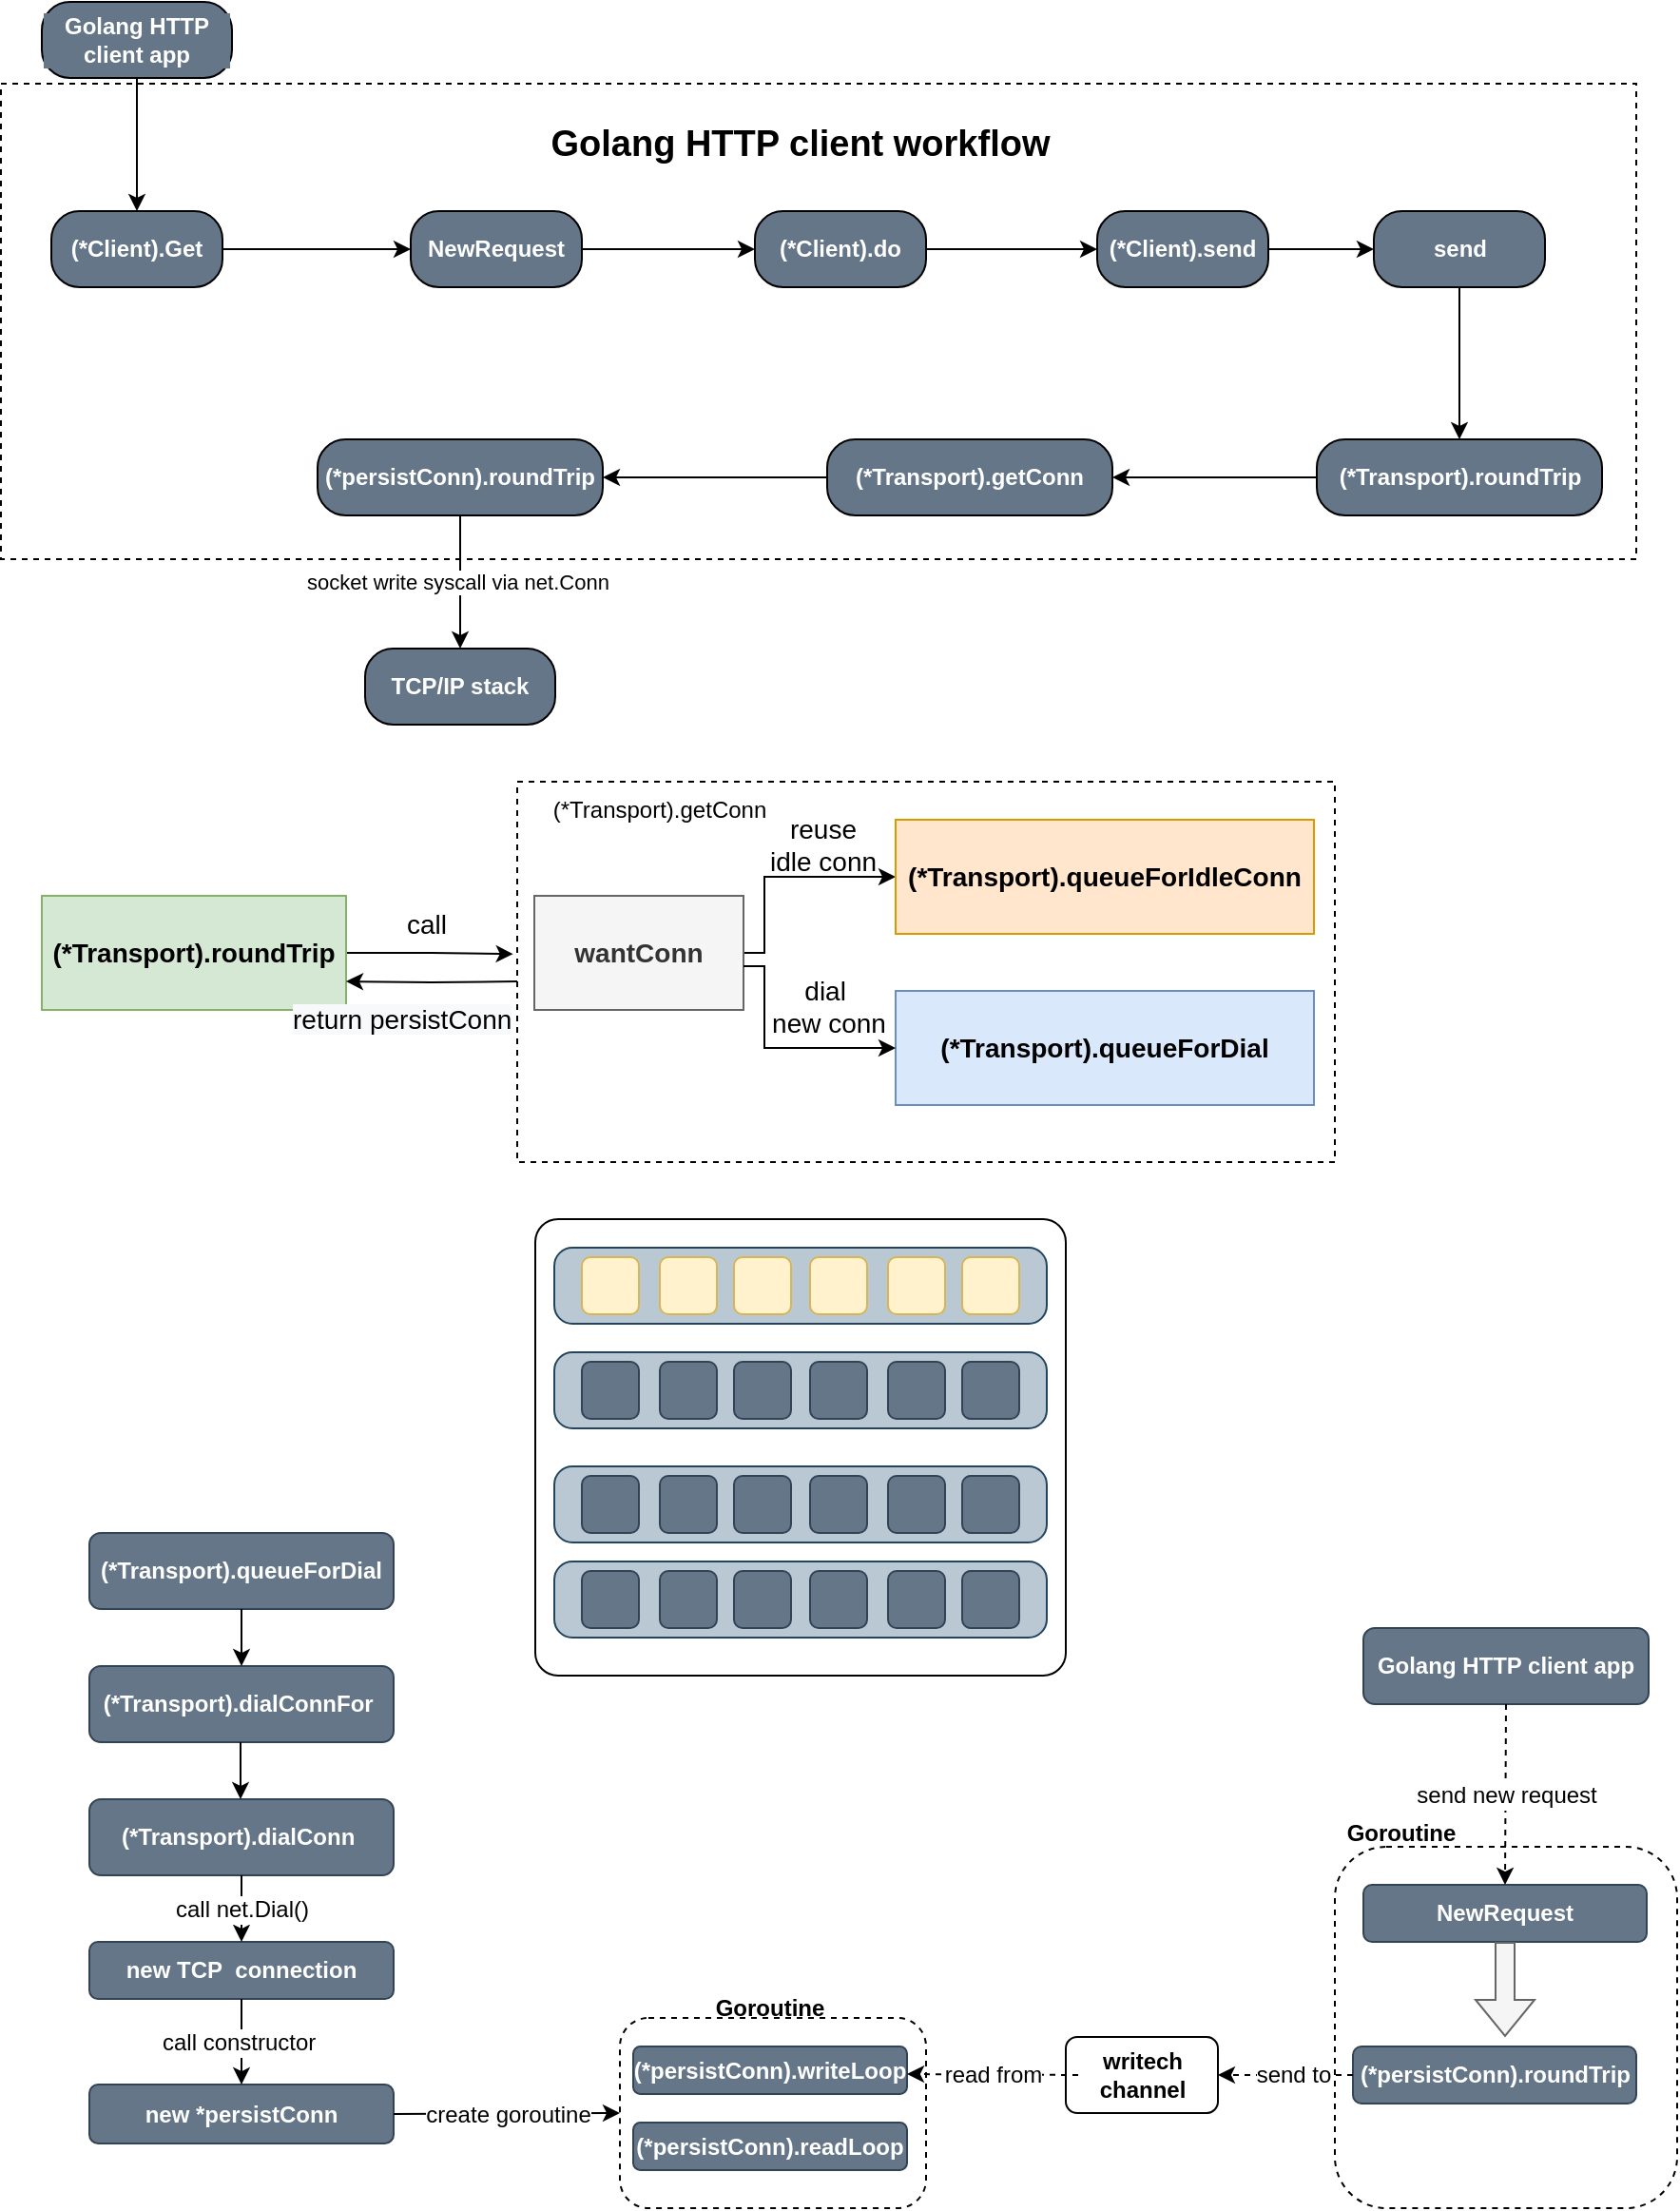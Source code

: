<mxfile version="15.8.8" type="github">
  <diagram id="J2EWIxKZFVFp0aU-S5zG" name="Page-1">
    <mxGraphModel dx="1209" dy="1821" grid="1" gridSize="10" guides="1" tooltips="1" connect="1" arrows="1" fold="1" page="1" pageScale="1" pageWidth="827" pageHeight="1169" background="none" math="0" shadow="0">
      <root>
        <mxCell id="0" />
        <mxCell id="1" parent="0" />
        <mxCell id="nPq5z5EwJPDNXG9xJYMo-1" value="" style="rounded=0;whiteSpace=wrap;html=1;dashed=1;" parent="1" vertex="1">
          <mxGeometry x="33.5" y="33" width="860" height="250" as="geometry" />
        </mxCell>
        <mxCell id="6nx5Ef50IVuq_1JzivEW-11" value="" style="edgeStyle=orthogonalEdgeStyle;rounded=0;orthogonalLoop=1;jettySize=auto;html=1;entryX=-0.005;entryY=0.453;entryDx=0;entryDy=0;entryPerimeter=0;" parent="1" source="6nx5Ef50IVuq_1JzivEW-2" target="6nx5Ef50IVuq_1JzivEW-3" edge="1">
          <mxGeometry relative="1" as="geometry" />
        </mxCell>
        <mxCell id="6nx5Ef50IVuq_1JzivEW-2" value="(*Transport).roundTrip" style="rounded=1;whiteSpace=wrap;html=1;arcSize=0;fontSize=14;fontStyle=1;fillColor=#d5e8d4;strokeColor=#82b366;" parent="1" vertex="1">
          <mxGeometry x="55" y="460" width="160" height="60" as="geometry" />
        </mxCell>
        <mxCell id="6nx5Ef50IVuq_1JzivEW-3" value="" style="rounded=0;whiteSpace=wrap;html=1;dashed=1;" parent="1" vertex="1">
          <mxGeometry x="305" y="400" width="430" height="200" as="geometry" />
        </mxCell>
        <mxCell id="6nx5Ef50IVuq_1JzivEW-8" value="" style="edgeStyle=orthogonalEdgeStyle;rounded=0;orthogonalLoop=1;jettySize=auto;html=1;entryX=0;entryY=0.5;entryDx=0;entryDy=0;" parent="1" source="6nx5Ef50IVuq_1JzivEW-4" target="6nx5Ef50IVuq_1JzivEW-6" edge="1">
          <mxGeometry relative="1" as="geometry">
            <Array as="points">
              <mxPoint x="435" y="490" />
              <mxPoint x="435" y="450" />
            </Array>
          </mxGeometry>
        </mxCell>
        <mxCell id="6nx5Ef50IVuq_1JzivEW-4" value="wantConn" style="rounded=1;whiteSpace=wrap;html=1;arcSize=0;fontSize=14;fontStyle=1;fillColor=#f5f5f5;strokeColor=#666666;fontColor=#333333;" parent="1" vertex="1">
          <mxGeometry x="314" y="460" width="110" height="60" as="geometry" />
        </mxCell>
        <mxCell id="6nx5Ef50IVuq_1JzivEW-5" value="(*Transport).getConn" style="text;html=1;strokeColor=none;fillColor=none;align=center;verticalAlign=middle;whiteSpace=wrap;rounded=0;dashed=1;" parent="1" vertex="1">
          <mxGeometry x="315" y="400" width="130" height="30" as="geometry" />
        </mxCell>
        <mxCell id="6nx5Ef50IVuq_1JzivEW-6" value="(*Transport).queueForIdleConn" style="rounded=1;whiteSpace=wrap;html=1;arcSize=0;fontSize=14;fontStyle=1;fillColor=#ffe6cc;strokeColor=#d79b00;" parent="1" vertex="1">
          <mxGeometry x="504" y="420" width="220" height="60" as="geometry" />
        </mxCell>
        <mxCell id="6nx5Ef50IVuq_1JzivEW-7" value="(*Transport).queueForDial" style="rounded=1;whiteSpace=wrap;html=1;arcSize=0;fontSize=14;fontStyle=1;fillColor=#dae8fc;strokeColor=#6c8ebf;" parent="1" vertex="1">
          <mxGeometry x="504" y="510" width="220" height="60" as="geometry" />
        </mxCell>
        <mxCell id="6nx5Ef50IVuq_1JzivEW-10" value="" style="edgeStyle=orthogonalEdgeStyle;rounded=0;orthogonalLoop=1;jettySize=auto;html=1;entryX=0;entryY=0.5;entryDx=0;entryDy=0;" parent="1" target="6nx5Ef50IVuq_1JzivEW-7" edge="1">
          <mxGeometry relative="1" as="geometry">
            <mxPoint x="424" y="497" as="sourcePoint" />
            <mxPoint x="514" y="470" as="targetPoint" />
            <Array as="points">
              <mxPoint x="435" y="497" />
              <mxPoint x="435" y="540" />
            </Array>
          </mxGeometry>
        </mxCell>
        <mxCell id="6nx5Ef50IVuq_1JzivEW-12" value="" style="edgeStyle=orthogonalEdgeStyle;rounded=0;orthogonalLoop=1;jettySize=auto;html=1;entryX=1;entryY=0.75;entryDx=0;entryDy=0;" parent="1" target="6nx5Ef50IVuq_1JzivEW-2" edge="1">
          <mxGeometry relative="1" as="geometry">
            <mxPoint x="305" y="505" as="sourcePoint" />
            <mxPoint x="225" y="505" as="targetPoint" />
          </mxGeometry>
        </mxCell>
        <mxCell id="6nx5Ef50IVuq_1JzivEW-13" value="&lt;span style=&quot;color: rgb(0 , 0 , 0) ; font-family: &amp;#34;helvetica&amp;#34; ; font-size: 14px ; font-style: normal ; letter-spacing: normal ; text-indent: 0px ; text-transform: none ; word-spacing: 0px ; background-color: rgb(248 , 249 , 250) ; display: inline ; float: none&quot;&gt;return persistConn&lt;/span&gt;" style="text;whiteSpace=wrap;html=1;fontStyle=0;align=left;" parent="1" vertex="1">
          <mxGeometry x="185" y="510" width="140" height="30" as="geometry" />
        </mxCell>
        <mxCell id="6nx5Ef50IVuq_1JzivEW-14" value="&lt;div style=&quot;text-align: center&quot;&gt;&lt;span style=&quot;font-size: 14px&quot;&gt;&lt;font face=&quot;helvetica&quot;&gt;call&lt;/font&gt;&lt;/span&gt;&lt;/div&gt;" style="text;whiteSpace=wrap;html=1;fontStyle=0" parent="1" vertex="1">
          <mxGeometry x="245" y="460" width="30" height="30" as="geometry" />
        </mxCell>
        <mxCell id="6nx5Ef50IVuq_1JzivEW-16" value="&lt;div style=&quot;text-align: center&quot;&gt;&lt;span style=&quot;font-size: 14px&quot;&gt;&lt;font face=&quot;helvetica&quot;&gt;reuse idle conn&lt;/font&gt;&lt;/span&gt;&lt;/div&gt;" style="text;whiteSpace=wrap;html=1;fontStyle=0" parent="1" vertex="1">
          <mxGeometry x="435" y="410" width="60" height="30" as="geometry" />
        </mxCell>
        <mxCell id="6nx5Ef50IVuq_1JzivEW-17" value="&lt;div&gt;&lt;span style=&quot;font-size: 14px&quot;&gt;&lt;font face=&quot;helvetica&quot;&gt;dial&amp;nbsp;&lt;/font&gt;&lt;/span&gt;&lt;/div&gt;&lt;div&gt;&lt;span style=&quot;font-size: 14px&quot;&gt;&lt;font face=&quot;helvetica&quot;&gt;new conn&lt;/font&gt;&lt;/span&gt;&lt;/div&gt;" style="text;whiteSpace=wrap;html=1;fontStyle=0;align=center;" parent="1" vertex="1">
          <mxGeometry x="434" y="495" width="70" height="31" as="geometry" />
        </mxCell>
        <mxCell id="Hpju6PKB836rXU66gbII-5" value="" style="rounded=1;whiteSpace=wrap;html=1;fontColor=default;strokeColor=default;fillColor=default;arcSize=5;" parent="1" vertex="1">
          <mxGeometry x="314.5" y="630" width="279" height="240" as="geometry" />
        </mxCell>
        <mxCell id="Hpju6PKB836rXU66gbII-6" value="" style="rounded=1;whiteSpace=wrap;html=1;strokeColor=#23445d;fillColor=#bac8d3;arcSize=24;fontColor=default;" parent="1" vertex="1">
          <mxGeometry x="324.5" y="645" width="259" height="40" as="geometry" />
        </mxCell>
        <mxCell id="Hpju6PKB836rXU66gbII-8" value="" style="rounded=1;whiteSpace=wrap;html=1;strokeColor=#d6b656;fillColor=#fff2cc;fontColor=default;" parent="1" vertex="1">
          <mxGeometry x="339" y="650" width="30" height="30" as="geometry" />
        </mxCell>
        <mxCell id="Hpju6PKB836rXU66gbII-9" value="" style="rounded=1;whiteSpace=wrap;html=1;strokeColor=#d6b656;fillColor=#fff2cc;fontColor=default;" parent="1" vertex="1">
          <mxGeometry x="380" y="650" width="30" height="30" as="geometry" />
        </mxCell>
        <mxCell id="Hpju6PKB836rXU66gbII-10" value="" style="rounded=1;whiteSpace=wrap;html=1;strokeColor=#d6b656;fillColor=#fff2cc;fontColor=default;" parent="1" vertex="1">
          <mxGeometry x="419" y="650" width="30" height="30" as="geometry" />
        </mxCell>
        <mxCell id="Hpju6PKB836rXU66gbII-11" value="" style="rounded=1;whiteSpace=wrap;html=1;strokeColor=#d6b656;fillColor=#fff2cc;fontColor=default;" parent="1" vertex="1">
          <mxGeometry x="459" y="650" width="30" height="30" as="geometry" />
        </mxCell>
        <mxCell id="Hpju6PKB836rXU66gbII-12" value="" style="rounded=1;whiteSpace=wrap;html=1;strokeColor=#d6b656;fillColor=#fff2cc;fontColor=default;" parent="1" vertex="1">
          <mxGeometry x="500" y="650" width="30" height="30" as="geometry" />
        </mxCell>
        <mxCell id="Hpju6PKB836rXU66gbII-13" value="" style="rounded=1;whiteSpace=wrap;html=1;strokeColor=#d6b656;fillColor=#fff2cc;fontColor=default;" parent="1" vertex="1">
          <mxGeometry x="539" y="650" width="30" height="30" as="geometry" />
        </mxCell>
        <mxCell id="Hpju6PKB836rXU66gbII-14" value="" style="rounded=1;whiteSpace=wrap;html=1;strokeColor=#23445d;fillColor=#bac8d3;arcSize=24;fontColor=default;" parent="1" vertex="1">
          <mxGeometry x="324.5" y="700" width="259" height="40" as="geometry" />
        </mxCell>
        <mxCell id="Hpju6PKB836rXU66gbII-15" value="" style="rounded=1;whiteSpace=wrap;html=1;strokeColor=#314354;fillColor=#647687;fontColor=#ffffff;" parent="1" vertex="1">
          <mxGeometry x="339" y="705" width="30" height="30" as="geometry" />
        </mxCell>
        <mxCell id="Hpju6PKB836rXU66gbII-16" value="" style="rounded=1;whiteSpace=wrap;html=1;strokeColor=#314354;fillColor=#647687;fontColor=#ffffff;" parent="1" vertex="1">
          <mxGeometry x="380" y="705" width="30" height="30" as="geometry" />
        </mxCell>
        <mxCell id="Hpju6PKB836rXU66gbII-17" value="" style="rounded=1;whiteSpace=wrap;html=1;strokeColor=#314354;fillColor=#647687;fontColor=#ffffff;" parent="1" vertex="1">
          <mxGeometry x="419" y="705" width="30" height="30" as="geometry" />
        </mxCell>
        <mxCell id="Hpju6PKB836rXU66gbII-18" value="" style="rounded=1;whiteSpace=wrap;html=1;strokeColor=#314354;fillColor=#647687;fontColor=#ffffff;" parent="1" vertex="1">
          <mxGeometry x="459" y="705" width="30" height="30" as="geometry" />
        </mxCell>
        <mxCell id="Hpju6PKB836rXU66gbII-19" value="" style="rounded=1;whiteSpace=wrap;html=1;strokeColor=#314354;fillColor=#647687;fontColor=#ffffff;" parent="1" vertex="1">
          <mxGeometry x="500" y="705" width="30" height="30" as="geometry" />
        </mxCell>
        <mxCell id="Hpju6PKB836rXU66gbII-20" value="" style="rounded=1;whiteSpace=wrap;html=1;strokeColor=#314354;fillColor=#647687;fontColor=#ffffff;" parent="1" vertex="1">
          <mxGeometry x="539" y="705" width="30" height="30" as="geometry" />
        </mxCell>
        <mxCell id="Hpju6PKB836rXU66gbII-21" value="" style="rounded=1;whiteSpace=wrap;html=1;strokeColor=#23445d;fillColor=#bac8d3;arcSize=24;fontColor=default;" parent="1" vertex="1">
          <mxGeometry x="324.5" y="760" width="259" height="40" as="geometry" />
        </mxCell>
        <mxCell id="Hpju6PKB836rXU66gbII-22" value="" style="rounded=1;whiteSpace=wrap;html=1;strokeColor=#314354;fillColor=#647687;fontColor=#ffffff;" parent="1" vertex="1">
          <mxGeometry x="339" y="765" width="30" height="30" as="geometry" />
        </mxCell>
        <mxCell id="Hpju6PKB836rXU66gbII-23" value="" style="rounded=1;whiteSpace=wrap;html=1;strokeColor=#314354;fillColor=#647687;fontColor=#ffffff;" parent="1" vertex="1">
          <mxGeometry x="380" y="765" width="30" height="30" as="geometry" />
        </mxCell>
        <mxCell id="Hpju6PKB836rXU66gbII-24" value="" style="rounded=1;whiteSpace=wrap;html=1;strokeColor=#314354;fillColor=#647687;fontColor=#ffffff;" parent="1" vertex="1">
          <mxGeometry x="419" y="765" width="30" height="30" as="geometry" />
        </mxCell>
        <mxCell id="Hpju6PKB836rXU66gbII-25" value="" style="rounded=1;whiteSpace=wrap;html=1;strokeColor=#314354;fillColor=#647687;fontColor=#ffffff;" parent="1" vertex="1">
          <mxGeometry x="459" y="765" width="30" height="30" as="geometry" />
        </mxCell>
        <mxCell id="Hpju6PKB836rXU66gbII-26" value="" style="rounded=1;whiteSpace=wrap;html=1;strokeColor=#314354;fillColor=#647687;fontColor=#ffffff;" parent="1" vertex="1">
          <mxGeometry x="500" y="765" width="30" height="30" as="geometry" />
        </mxCell>
        <mxCell id="Hpju6PKB836rXU66gbII-27" value="" style="rounded=1;whiteSpace=wrap;html=1;strokeColor=#314354;fillColor=#647687;fontColor=#ffffff;" parent="1" vertex="1">
          <mxGeometry x="539" y="765" width="30" height="30" as="geometry" />
        </mxCell>
        <mxCell id="Hpju6PKB836rXU66gbII-28" value="" style="rounded=1;whiteSpace=wrap;html=1;strokeColor=#23445d;fillColor=#bac8d3;arcSize=24;fontColor=default;" parent="1" vertex="1">
          <mxGeometry x="324.5" y="810" width="259" height="40" as="geometry" />
        </mxCell>
        <mxCell id="Hpju6PKB836rXU66gbII-29" value="" style="rounded=1;whiteSpace=wrap;html=1;strokeColor=#314354;fillColor=#647687;fontColor=#ffffff;" parent="1" vertex="1">
          <mxGeometry x="339" y="815" width="30" height="30" as="geometry" />
        </mxCell>
        <mxCell id="Hpju6PKB836rXU66gbII-30" value="" style="rounded=1;whiteSpace=wrap;html=1;strokeColor=#314354;fillColor=#647687;fontColor=#ffffff;" parent="1" vertex="1">
          <mxGeometry x="380" y="815" width="30" height="30" as="geometry" />
        </mxCell>
        <mxCell id="Hpju6PKB836rXU66gbII-31" value="" style="rounded=1;whiteSpace=wrap;html=1;strokeColor=#314354;fillColor=#647687;fontColor=#ffffff;" parent="1" vertex="1">
          <mxGeometry x="419" y="815" width="30" height="30" as="geometry" />
        </mxCell>
        <mxCell id="Hpju6PKB836rXU66gbII-32" value="" style="rounded=1;whiteSpace=wrap;html=1;strokeColor=#314354;fillColor=#647687;fontColor=#ffffff;" parent="1" vertex="1">
          <mxGeometry x="459" y="815" width="30" height="30" as="geometry" />
        </mxCell>
        <mxCell id="Hpju6PKB836rXU66gbII-33" value="" style="rounded=1;whiteSpace=wrap;html=1;strokeColor=#314354;fillColor=#647687;fontColor=#ffffff;" parent="1" vertex="1">
          <mxGeometry x="500" y="815" width="30" height="30" as="geometry" />
        </mxCell>
        <mxCell id="Hpju6PKB836rXU66gbII-34" value="" style="rounded=1;whiteSpace=wrap;html=1;strokeColor=#314354;fillColor=#647687;fontColor=#ffffff;" parent="1" vertex="1">
          <mxGeometry x="539" y="815" width="30" height="30" as="geometry" />
        </mxCell>
        <mxCell id="pzGNESv07BAN-wGDjxDe-1" value="(*Transport).dialConnFor&amp;nbsp;" style="rounded=1;whiteSpace=wrap;html=1;fillColor=#647687;strokeColor=#314354;fontStyle=1;fontColor=#ffffff;" parent="1" vertex="1">
          <mxGeometry x="80" y="865" width="160" height="40" as="geometry" />
        </mxCell>
        <mxCell id="pzGNESv07BAN-wGDjxDe-2" value="(*Transport).queueForDial" style="rounded=1;whiteSpace=wrap;html=1;fillColor=#647687;strokeColor=#314354;fontStyle=1;fontColor=#ffffff;" parent="1" vertex="1">
          <mxGeometry x="80" y="795" width="160" height="40" as="geometry" />
        </mxCell>
        <mxCell id="pzGNESv07BAN-wGDjxDe-3" value="(*Transport).dialConn&amp;nbsp;" style="rounded=1;whiteSpace=wrap;html=1;fillColor=#647687;strokeColor=#314354;fontStyle=1;fontColor=#ffffff;" parent="1" vertex="1">
          <mxGeometry x="80" y="935" width="160" height="40" as="geometry" />
        </mxCell>
        <mxCell id="pzGNESv07BAN-wGDjxDe-6" value="new TCP&amp;nbsp; connection" style="rounded=1;whiteSpace=wrap;html=1;strokeColor=#314354;fillColor=#647687;fontColor=#ffffff;fontStyle=1" parent="1" vertex="1">
          <mxGeometry x="80" y="1010" width="160" height="30" as="geometry" />
        </mxCell>
        <mxCell id="pzGNESv07BAN-wGDjxDe-9" value="" style="whiteSpace=wrap;html=1;rounded=1;fontStyle=1;strokeColor=default;fillColor=none;fontColor=default;dashed=1;" parent="1" vertex="1">
          <mxGeometry x="359" y="1050" width="161" height="100" as="geometry" />
        </mxCell>
        <mxCell id="pzGNESv07BAN-wGDjxDe-7" value="(*persistConn).writeLoop" style="rounded=1;whiteSpace=wrap;html=1;strokeColor=#314354;fillColor=#647687;fontColor=#ffffff;fontStyle=1" parent="1" vertex="1">
          <mxGeometry x="366" y="1065" width="144" height="25" as="geometry" />
        </mxCell>
        <mxCell id="pzGNESv07BAN-wGDjxDe-8" value="(*persistConn).readLoop" style="rounded=1;whiteSpace=wrap;html=1;strokeColor=#314354;fillColor=#647687;fontColor=#ffffff;fontStyle=1" parent="1" vertex="1">
          <mxGeometry x="366" y="1105" width="144" height="25" as="geometry" />
        </mxCell>
        <mxCell id="pzGNESv07BAN-wGDjxDe-10" value="Goroutine" style="text;html=1;strokeColor=none;fillColor=none;align=center;verticalAlign=middle;whiteSpace=wrap;rounded=0;dashed=1;fontColor=default;fontStyle=1" parent="1" vertex="1">
          <mxGeometry x="408" y="1030" width="60" height="30" as="geometry" />
        </mxCell>
        <mxCell id="pzGNESv07BAN-wGDjxDe-12" value="(*persistConn).roundTrip" style="rounded=1;whiteSpace=wrap;html=1;strokeColor=#314354;fillColor=#647687;fontColor=#ffffff;fontStyle=1" parent="1" vertex="1">
          <mxGeometry x="744.5" y="1065" width="149" height="30" as="geometry" />
        </mxCell>
        <mxCell id="pzGNESv07BAN-wGDjxDe-24" value="writech&lt;br&gt;channel" style="rounded=1;whiteSpace=wrap;html=1;fontColor=default;strokeColor=default;fillColor=none;fontStyle=1" parent="1" vertex="1">
          <mxGeometry x="593.5" y="1060" width="80" height="40" as="geometry" />
        </mxCell>
        <mxCell id="pzGNESv07BAN-wGDjxDe-28" value="" style="endArrow=classic;html=1;rounded=0;labelBackgroundColor=default;fontColor=default;strokeColor=default;strokeWidth=1;exitX=0.5;exitY=1;exitDx=0;exitDy=0;entryX=0.5;entryY=0;entryDx=0;entryDy=0;" parent="1" source="pzGNESv07BAN-wGDjxDe-2" target="pzGNESv07BAN-wGDjxDe-1" edge="1">
          <mxGeometry width="50" height="50" relative="1" as="geometry">
            <mxPoint x="370" y="825" as="sourcePoint" />
            <mxPoint x="420" y="775" as="targetPoint" />
          </mxGeometry>
        </mxCell>
        <mxCell id="pzGNESv07BAN-wGDjxDe-29" value="" style="endArrow=classic;html=1;rounded=0;labelBackgroundColor=default;fontColor=default;strokeColor=default;strokeWidth=1;exitX=0.5;exitY=1;exitDx=0;exitDy=0;entryX=0.5;entryY=0;entryDx=0;entryDy=0;" parent="1" edge="1">
          <mxGeometry width="50" height="50" relative="1" as="geometry">
            <mxPoint x="159.5" y="905" as="sourcePoint" />
            <mxPoint x="159.5" y="935" as="targetPoint" />
          </mxGeometry>
        </mxCell>
        <mxCell id="pzGNESv07BAN-wGDjxDe-36" value="NewRequest" style="rounded=1;whiteSpace=wrap;html=1;strokeColor=#314354;fillColor=#647687;fontColor=#ffffff;fontStyle=1" parent="1" vertex="1">
          <mxGeometry x="750" y="980" width="149" height="30" as="geometry" />
        </mxCell>
        <mxCell id="pzGNESv07BAN-wGDjxDe-38" value="" style="shape=flexArrow;endArrow=classic;html=1;rounded=0;labelBackgroundColor=default;fontColor=default;strokeColor=#666666;strokeWidth=1;exitX=0.5;exitY=1;exitDx=0;exitDy=0;fillColor=#f5f5f5;entryX=0.5;entryY=0;entryDx=0;entryDy=0;" parent="1" source="pzGNESv07BAN-wGDjxDe-36" edge="1">
          <mxGeometry width="50" height="50" relative="1" as="geometry">
            <mxPoint x="507" y="1070" as="sourcePoint" />
            <mxPoint x="824.5" y="1060" as="targetPoint" />
          </mxGeometry>
        </mxCell>
        <mxCell id="pzGNESv07BAN-wGDjxDe-44" value="new *persistConn" style="rounded=1;whiteSpace=wrap;html=1;strokeColor=#314354;fillColor=#647687;fontColor=#ffffff;fontStyle=1" parent="1" vertex="1">
          <mxGeometry x="80" y="1085" width="160" height="31" as="geometry" />
        </mxCell>
        <mxCell id="pzGNESv07BAN-wGDjxDe-48" value="" style="whiteSpace=wrap;html=1;rounded=1;fontStyle=1;strokeColor=default;fillColor=none;fontColor=default;dashed=1;" parent="1" vertex="1">
          <mxGeometry x="735" y="960" width="180" height="190" as="geometry" />
        </mxCell>
        <mxCell id="pzGNESv07BAN-wGDjxDe-49" value="Goroutine" style="text;html=1;strokeColor=none;fillColor=none;align=center;verticalAlign=middle;whiteSpace=wrap;rounded=0;dashed=1;fontColor=default;fontStyle=1" parent="1" vertex="1">
          <mxGeometry x="740" y="938" width="60" height="30" as="geometry" />
        </mxCell>
        <mxCell id="GXO4SjL9WCgsoghpwDpz-4" value="" style="edgeStyle=orthogonalEdgeStyle;rounded=0;orthogonalLoop=1;jettySize=auto;html=1;fontColor=#FFFFFF;" parent="1" source="GXO4SjL9WCgsoghpwDpz-2" target="GXO4SjL9WCgsoghpwDpz-3" edge="1">
          <mxGeometry relative="1" as="geometry" />
        </mxCell>
        <mxCell id="GXO4SjL9WCgsoghpwDpz-2" value="Golang HTTP client app" style="rounded=1;whiteSpace=wrap;html=1;labelBackgroundColor=#647687;fontColor=#FFFFFF;fillColor=#647687;align=center;verticalAlign=middle;arcSize=37;fontStyle=1" parent="1" vertex="1">
          <mxGeometry x="55" y="-10" width="100" height="40" as="geometry" />
        </mxCell>
        <mxCell id="GXO4SjL9WCgsoghpwDpz-6" value="" style="edgeStyle=orthogonalEdgeStyle;rounded=0;orthogonalLoop=1;jettySize=auto;html=1;fontColor=#FFFFFF;" parent="1" source="GXO4SjL9WCgsoghpwDpz-3" target="GXO4SjL9WCgsoghpwDpz-5" edge="1">
          <mxGeometry relative="1" as="geometry" />
        </mxCell>
        <mxCell id="GXO4SjL9WCgsoghpwDpz-3" value="(*Client).Get" style="rounded=1;whiteSpace=wrap;html=1;labelBackgroundColor=#647687;fontColor=#FFFFFF;fillColor=#647687;align=center;verticalAlign=middle;arcSize=37;fontStyle=1" parent="1" vertex="1">
          <mxGeometry x="60" y="100" width="90" height="40" as="geometry" />
        </mxCell>
        <mxCell id="GXO4SjL9WCgsoghpwDpz-8" value="" style="edgeStyle=orthogonalEdgeStyle;rounded=0;orthogonalLoop=1;jettySize=auto;html=1;fontColor=#FFFFFF;" parent="1" source="GXO4SjL9WCgsoghpwDpz-5" target="GXO4SjL9WCgsoghpwDpz-7" edge="1">
          <mxGeometry relative="1" as="geometry" />
        </mxCell>
        <mxCell id="GXO4SjL9WCgsoghpwDpz-5" value="NewRequest" style="rounded=1;whiteSpace=wrap;html=1;labelBackgroundColor=#647687;fontColor=#FFFFFF;fillColor=#647687;align=center;verticalAlign=middle;arcSize=37;fontStyle=1" parent="1" vertex="1">
          <mxGeometry x="249" y="100" width="90" height="40" as="geometry" />
        </mxCell>
        <mxCell id="GXO4SjL9WCgsoghpwDpz-10" value="" style="edgeStyle=orthogonalEdgeStyle;rounded=0;orthogonalLoop=1;jettySize=auto;html=1;fontColor=#FFFFFF;" parent="1" source="GXO4SjL9WCgsoghpwDpz-7" target="GXO4SjL9WCgsoghpwDpz-9" edge="1">
          <mxGeometry relative="1" as="geometry" />
        </mxCell>
        <mxCell id="GXO4SjL9WCgsoghpwDpz-7" value="(*Client).do" style="rounded=1;whiteSpace=wrap;html=1;labelBackgroundColor=#647687;fontColor=#FFFFFF;fillColor=#647687;align=center;verticalAlign=middle;arcSize=37;fontStyle=1" parent="1" vertex="1">
          <mxGeometry x="430" y="100" width="90" height="40" as="geometry" />
        </mxCell>
        <mxCell id="GXO4SjL9WCgsoghpwDpz-12" value="" style="edgeStyle=orthogonalEdgeStyle;rounded=0;orthogonalLoop=1;jettySize=auto;html=1;fontColor=#FFFFFF;" parent="1" source="GXO4SjL9WCgsoghpwDpz-9" target="GXO4SjL9WCgsoghpwDpz-11" edge="1">
          <mxGeometry relative="1" as="geometry" />
        </mxCell>
        <mxCell id="GXO4SjL9WCgsoghpwDpz-9" value="(*Client).send" style="rounded=1;whiteSpace=wrap;html=1;labelBackgroundColor=#647687;fontColor=#FFFFFF;fillColor=#647687;align=center;verticalAlign=middle;arcSize=37;fontStyle=1" parent="1" vertex="1">
          <mxGeometry x="610" y="100" width="90" height="40" as="geometry" />
        </mxCell>
        <mxCell id="GXO4SjL9WCgsoghpwDpz-14" value="" style="edgeStyle=orthogonalEdgeStyle;rounded=0;orthogonalLoop=1;jettySize=auto;html=1;fontColor=#FFFFFF;" parent="1" source="GXO4SjL9WCgsoghpwDpz-11" target="GXO4SjL9WCgsoghpwDpz-13" edge="1">
          <mxGeometry relative="1" as="geometry" />
        </mxCell>
        <mxCell id="GXO4SjL9WCgsoghpwDpz-11" value="send" style="rounded=1;whiteSpace=wrap;html=1;labelBackgroundColor=#647687;fontColor=#FFFFFF;fillColor=#647687;align=center;verticalAlign=middle;arcSize=37;fontStyle=1" parent="1" vertex="1">
          <mxGeometry x="755.5" y="100" width="90" height="40" as="geometry" />
        </mxCell>
        <mxCell id="GXO4SjL9WCgsoghpwDpz-16" value="" style="edgeStyle=orthogonalEdgeStyle;rounded=0;orthogonalLoop=1;jettySize=auto;html=1;fontColor=#FFFFFF;" parent="1" source="GXO4SjL9WCgsoghpwDpz-13" target="GXO4SjL9WCgsoghpwDpz-15" edge="1">
          <mxGeometry relative="1" as="geometry" />
        </mxCell>
        <mxCell id="GXO4SjL9WCgsoghpwDpz-13" value="(*Transport).roundTrip" style="rounded=1;whiteSpace=wrap;html=1;labelBackgroundColor=#647687;fontColor=#FFFFFF;fillColor=#647687;align=center;verticalAlign=middle;arcSize=37;fontStyle=1" parent="1" vertex="1">
          <mxGeometry x="725.5" y="220" width="150" height="40" as="geometry" />
        </mxCell>
        <mxCell id="GXO4SjL9WCgsoghpwDpz-18" value="" style="edgeStyle=orthogonalEdgeStyle;rounded=0;orthogonalLoop=1;jettySize=auto;html=1;fontColor=#FFFFFF;" parent="1" source="GXO4SjL9WCgsoghpwDpz-15" target="GXO4SjL9WCgsoghpwDpz-17" edge="1">
          <mxGeometry relative="1" as="geometry" />
        </mxCell>
        <mxCell id="GXO4SjL9WCgsoghpwDpz-15" value="(*Transport).getConn" style="rounded=1;whiteSpace=wrap;html=1;labelBackgroundColor=#647687;fontColor=#FFFFFF;fillColor=#647687;align=center;verticalAlign=middle;arcSize=37;fontStyle=1" parent="1" vertex="1">
          <mxGeometry x="468" y="220" width="150" height="40" as="geometry" />
        </mxCell>
        <mxCell id="GXO4SjL9WCgsoghpwDpz-17" value="(*persistConn).roundTrip" style="rounded=1;whiteSpace=wrap;html=1;labelBackgroundColor=#647687;fontColor=#FFFFFF;fillColor=#647687;align=center;verticalAlign=middle;arcSize=37;fontStyle=1" parent="1" vertex="1">
          <mxGeometry x="200" y="220" width="150" height="40" as="geometry" />
        </mxCell>
        <mxCell id="nPq5z5EwJPDNXG9xJYMo-4" value="Golang HTTP client workflow" style="text;html=1;strokeColor=none;fillColor=none;align=center;verticalAlign=middle;whiteSpace=wrap;rounded=0;dashed=1;fontSize=19;fontStyle=1" parent="1" vertex="1">
          <mxGeometry x="318.25" y="50" width="271.5" height="30" as="geometry" />
        </mxCell>
        <mxCell id="nPq5z5EwJPDNXG9xJYMo-5" value="Golang HTTP client app" style="rounded=1;whiteSpace=wrap;html=1;fillColor=#647687;strokeColor=#314354;fontStyle=1;fontColor=#ffffff;" parent="1" vertex="1">
          <mxGeometry x="750" y="845" width="150" height="40" as="geometry" />
        </mxCell>
        <mxCell id="nPq5z5EwJPDNXG9xJYMo-12" value="" style="endArrow=classic;html=1;rounded=0;fontSize=19;exitX=0.5;exitY=1;exitDx=0;exitDy=0;dashed=1;entryX=0.5;entryY=0;entryDx=0;entryDy=0;" parent="1" source="nPq5z5EwJPDNXG9xJYMo-5" target="pzGNESv07BAN-wGDjxDe-36" edge="1">
          <mxGeometry relative="1" as="geometry">
            <mxPoint x="400" y="920" as="sourcePoint" />
            <mxPoint x="500" y="920" as="targetPoint" />
          </mxGeometry>
        </mxCell>
        <mxCell id="nPq5z5EwJPDNXG9xJYMo-13" value="send new request" style="edgeLabel;resizable=0;html=1;align=center;verticalAlign=middle;dashed=1;fontSize=12;" parent="nPq5z5EwJPDNXG9xJYMo-12" connectable="0" vertex="1">
          <mxGeometry relative="1" as="geometry" />
        </mxCell>
        <mxCell id="nPq5z5EwJPDNXG9xJYMo-14" value="" style="endArrow=classic;html=1;rounded=0;dashed=1;fontSize=12;exitX=0;exitY=0.5;exitDx=0;exitDy=0;entryX=1;entryY=0.5;entryDx=0;entryDy=0;" parent="1" source="pzGNESv07BAN-wGDjxDe-12" target="pzGNESv07BAN-wGDjxDe-24" edge="1">
          <mxGeometry relative="1" as="geometry">
            <mxPoint x="639" y="1130" as="sourcePoint" />
            <mxPoint x="700" y="1080" as="targetPoint" />
          </mxGeometry>
        </mxCell>
        <mxCell id="nPq5z5EwJPDNXG9xJYMo-15" value="send to" style="edgeLabel;resizable=0;html=1;align=center;verticalAlign=middle;rounded=1;dashed=1;fontSize=12;" parent="nPq5z5EwJPDNXG9xJYMo-14" connectable="0" vertex="1">
          <mxGeometry relative="1" as="geometry">
            <mxPoint x="4" as="offset" />
          </mxGeometry>
        </mxCell>
        <mxCell id="nPq5z5EwJPDNXG9xJYMo-16" value="" style="endArrow=classic;html=1;rounded=0;dashed=1;fontSize=12;entryX=1;entryY=0.5;entryDx=0;entryDy=0;" parent="1" edge="1">
          <mxGeometry relative="1" as="geometry">
            <mxPoint x="600" y="1080" as="sourcePoint" />
            <mxPoint x="510" y="1079.5" as="targetPoint" />
          </mxGeometry>
        </mxCell>
        <mxCell id="nPq5z5EwJPDNXG9xJYMo-17" value="read from" style="edgeLabel;resizable=0;html=1;align=center;verticalAlign=middle;rounded=1;dashed=1;fontSize=12;" parent="nPq5z5EwJPDNXG9xJYMo-16" connectable="0" vertex="1">
          <mxGeometry relative="1" as="geometry" />
        </mxCell>
        <mxCell id="nPq5z5EwJPDNXG9xJYMo-22" value="" style="endArrow=classic;html=1;rounded=0;fontSize=12;exitX=1;exitY=0.5;exitDx=0;exitDy=0;entryX=0;entryY=0.5;entryDx=0;entryDy=0;" parent="1" source="pzGNESv07BAN-wGDjxDe-44" target="pzGNESv07BAN-wGDjxDe-9" edge="1">
          <mxGeometry relative="1" as="geometry">
            <mxPoint x="600" y="1010" as="sourcePoint" />
            <mxPoint x="700" y="1010" as="targetPoint" />
          </mxGeometry>
        </mxCell>
        <mxCell id="nPq5z5EwJPDNXG9xJYMo-23" value="create goroutine" style="edgeLabel;resizable=0;html=1;align=center;verticalAlign=middle;rounded=1;dashed=1;fontSize=12;" parent="nPq5z5EwJPDNXG9xJYMo-22" connectable="0" vertex="1">
          <mxGeometry relative="1" as="geometry" />
        </mxCell>
        <mxCell id="nPq5z5EwJPDNXG9xJYMo-24" value="" style="endArrow=classic;html=1;rounded=0;fontSize=12;exitX=0.5;exitY=1;exitDx=0;exitDy=0;entryX=0.5;entryY=0;entryDx=0;entryDy=0;" parent="1" source="pzGNESv07BAN-wGDjxDe-3" target="pzGNESv07BAN-wGDjxDe-6" edge="1">
          <mxGeometry relative="1" as="geometry">
            <mxPoint x="600" y="1010" as="sourcePoint" />
            <mxPoint x="700" y="1010" as="targetPoint" />
          </mxGeometry>
        </mxCell>
        <mxCell id="nPq5z5EwJPDNXG9xJYMo-25" value="call net.Dial()" style="edgeLabel;resizable=0;html=1;align=center;verticalAlign=middle;rounded=1;dashed=1;fontSize=12;" parent="nPq5z5EwJPDNXG9xJYMo-24" connectable="0" vertex="1">
          <mxGeometry relative="1" as="geometry" />
        </mxCell>
        <mxCell id="nPq5z5EwJPDNXG9xJYMo-26" value="" style="endArrow=classic;html=1;rounded=0;fontSize=12;exitX=0.5;exitY=1;exitDx=0;exitDy=0;entryX=0.5;entryY=0;entryDx=0;entryDy=0;" parent="1" source="pzGNESv07BAN-wGDjxDe-6" target="pzGNESv07BAN-wGDjxDe-44" edge="1">
          <mxGeometry relative="1" as="geometry">
            <mxPoint x="600" y="1010" as="sourcePoint" />
            <mxPoint x="700" y="1010" as="targetPoint" />
          </mxGeometry>
        </mxCell>
        <mxCell id="nPq5z5EwJPDNXG9xJYMo-27" value="call constructor&amp;nbsp;" style="edgeLabel;resizable=0;html=1;align=center;verticalAlign=middle;rounded=1;dashed=1;fontSize=12;" parent="nPq5z5EwJPDNXG9xJYMo-26" connectable="0" vertex="1">
          <mxGeometry relative="1" as="geometry" />
        </mxCell>
        <mxCell id="8OKZ1EZD1Po-fwL-eI_C-2" value="TCP/IP stack" style="rounded=1;whiteSpace=wrap;html=1;labelBackgroundColor=#647687;fontColor=#FFFFFF;fillColor=#647687;align=center;verticalAlign=middle;arcSize=37;fontStyle=1" vertex="1" parent="1">
          <mxGeometry x="225" y="330" width="100" height="40" as="geometry" />
        </mxCell>
        <mxCell id="8OKZ1EZD1Po-fwL-eI_C-5" value="" style="endArrow=classic;html=1;rounded=0;entryX=0.5;entryY=0;entryDx=0;entryDy=0;exitX=0.5;exitY=1;exitDx=0;exitDy=0;" edge="1" parent="1" source="GXO4SjL9WCgsoghpwDpz-17" target="8OKZ1EZD1Po-fwL-eI_C-2">
          <mxGeometry relative="1" as="geometry">
            <mxPoint x="450" y="320" as="sourcePoint" />
            <mxPoint x="550" y="320" as="targetPoint" />
          </mxGeometry>
        </mxCell>
        <mxCell id="8OKZ1EZD1Po-fwL-eI_C-6" value="socket write syscall via net.Conn&amp;nbsp;" style="edgeLabel;resizable=0;html=1;align=center;verticalAlign=middle;" connectable="0" vertex="1" parent="8OKZ1EZD1Po-fwL-eI_C-5">
          <mxGeometry relative="1" as="geometry" />
        </mxCell>
      </root>
    </mxGraphModel>
  </diagram>
</mxfile>
